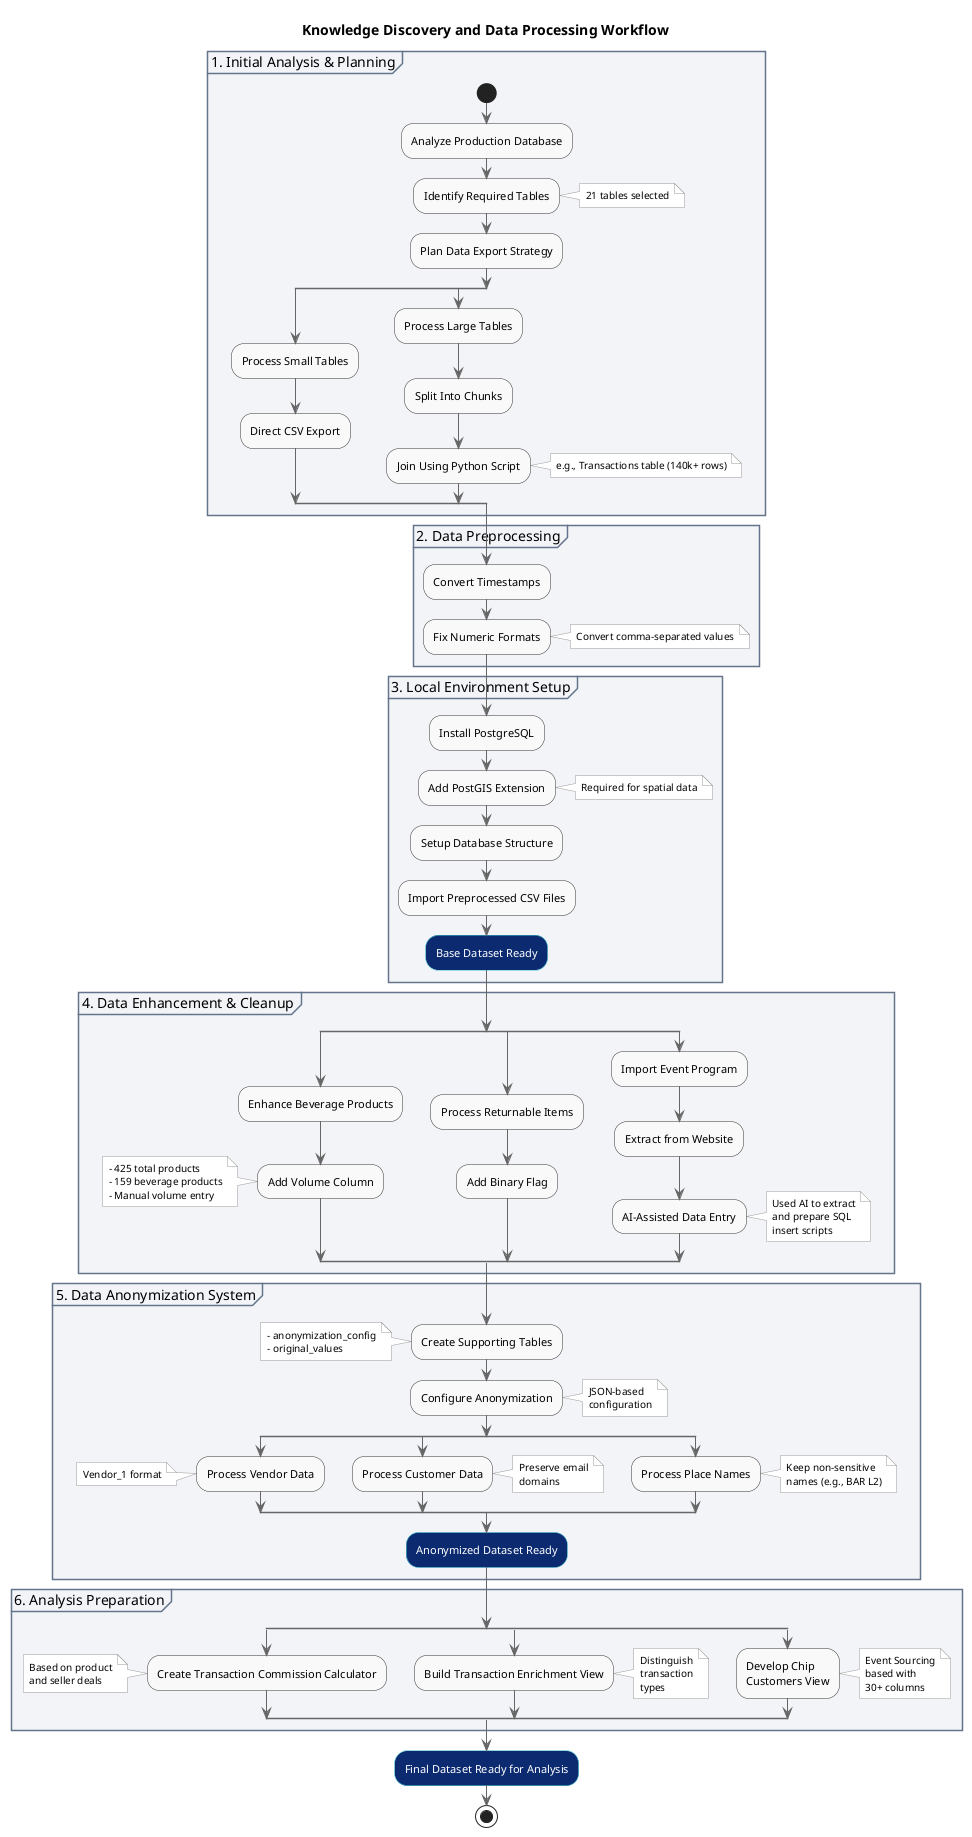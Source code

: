 @startuml
skinparam ActivityBackgroundColor #f9f9f9
skinparam ActivityBorderColor #333
skinparam ArrowColor #666
skinparam ActivityFontSize 11
skinparam NoteBorderColor #999
skinparam NoteBackgroundColor #fff
skinparam NoteFontSize 10

' Define specific activity styles
skinparam activity {
    BackgroundColor<<milestone>> #0B2A70
    FontColor<<milestone>> #FFF
    BorderColor<<milestone>> #40C8D3
}

skinparam partition {
    BackgroundColor #F3F4F8
    BorderColor #64748b
}

title Knowledge Discovery and Data Processing Workflow

partition "1. Initial Analysis & Planning" {
    start
    :Analyze Production Database;
    :Identify Required Tables;
    note right: 21 tables selected
    :Plan Data Export Strategy;

    split
        :Process Small Tables;
        :Direct CSV Export;
    split again
        :Process Large Tables;
        :Split Into Chunks;
        :Join Using Python Script;
        note right: e.g., Transactions table (140k+ rows)
    end split
}

partition "2. Data Preprocessing" {
    :Convert Timestamps;
    :Fix Numeric Formats;
    note right: Convert comma-separated values
}

partition "3. Local Environment Setup" {
    :Install PostgreSQL;
    :Add PostGIS Extension;
    note right: Required for spatial data
    :Setup Database Structure;
    :Import Preprocessed CSV Files;
    :Base Dataset Ready;<<milestone>>
}

partition "4. Data Enhancement & Cleanup" {
    split
        :Enhance Beverage Products;
        :Add Volume Column;
        note left
            - 425 total products
            - 159 beverage products
            - Manual volume entry
        end note
    split again
        :Process Returnable Items;
        :Add Binary Flag;
    split again
        :Import Event Program;
        :Extract from Website;
        :AI-Assisted Data Entry;
        note right
            Used AI to extract
            and prepare SQL
            insert scripts
        end note
    end split
}

partition "5. Data Anonymization System" {
    :Create Supporting Tables;
    note left
        - anonymization_config
        - original_values
    end note
    :Configure Anonymization;
    note right
        JSON-based
        configuration
    end note

    split
        :Process Vendor Data;
        note left: Vendor_1 format
    split again
        :Process Customer Data;
        note right
            Preserve email
            domains
        end note
    split again
        :Process Place Names;
        note right
            Keep non-sensitive
            names (e.g., BAR L2)
        end note
    end split
    :Anonymized Dataset Ready;<<milestone>>
}

partition "6. Analysis Preparation" {
    split
        :Create Transaction Commission Calculator;
        note left
            Based on product
            and seller deals
        end note
    split again
        :Build Transaction Enrichment View;
        note right
            Distinguish
            transaction
            types
        end note
    split again
        :Develop Chip
        Customers View;
        note right
            Event Sourcing
            based with
            30+ columns
        end note
    end split
}

:Final Dataset Ready for Analysis;<<milestone>>
stop

@enduml
